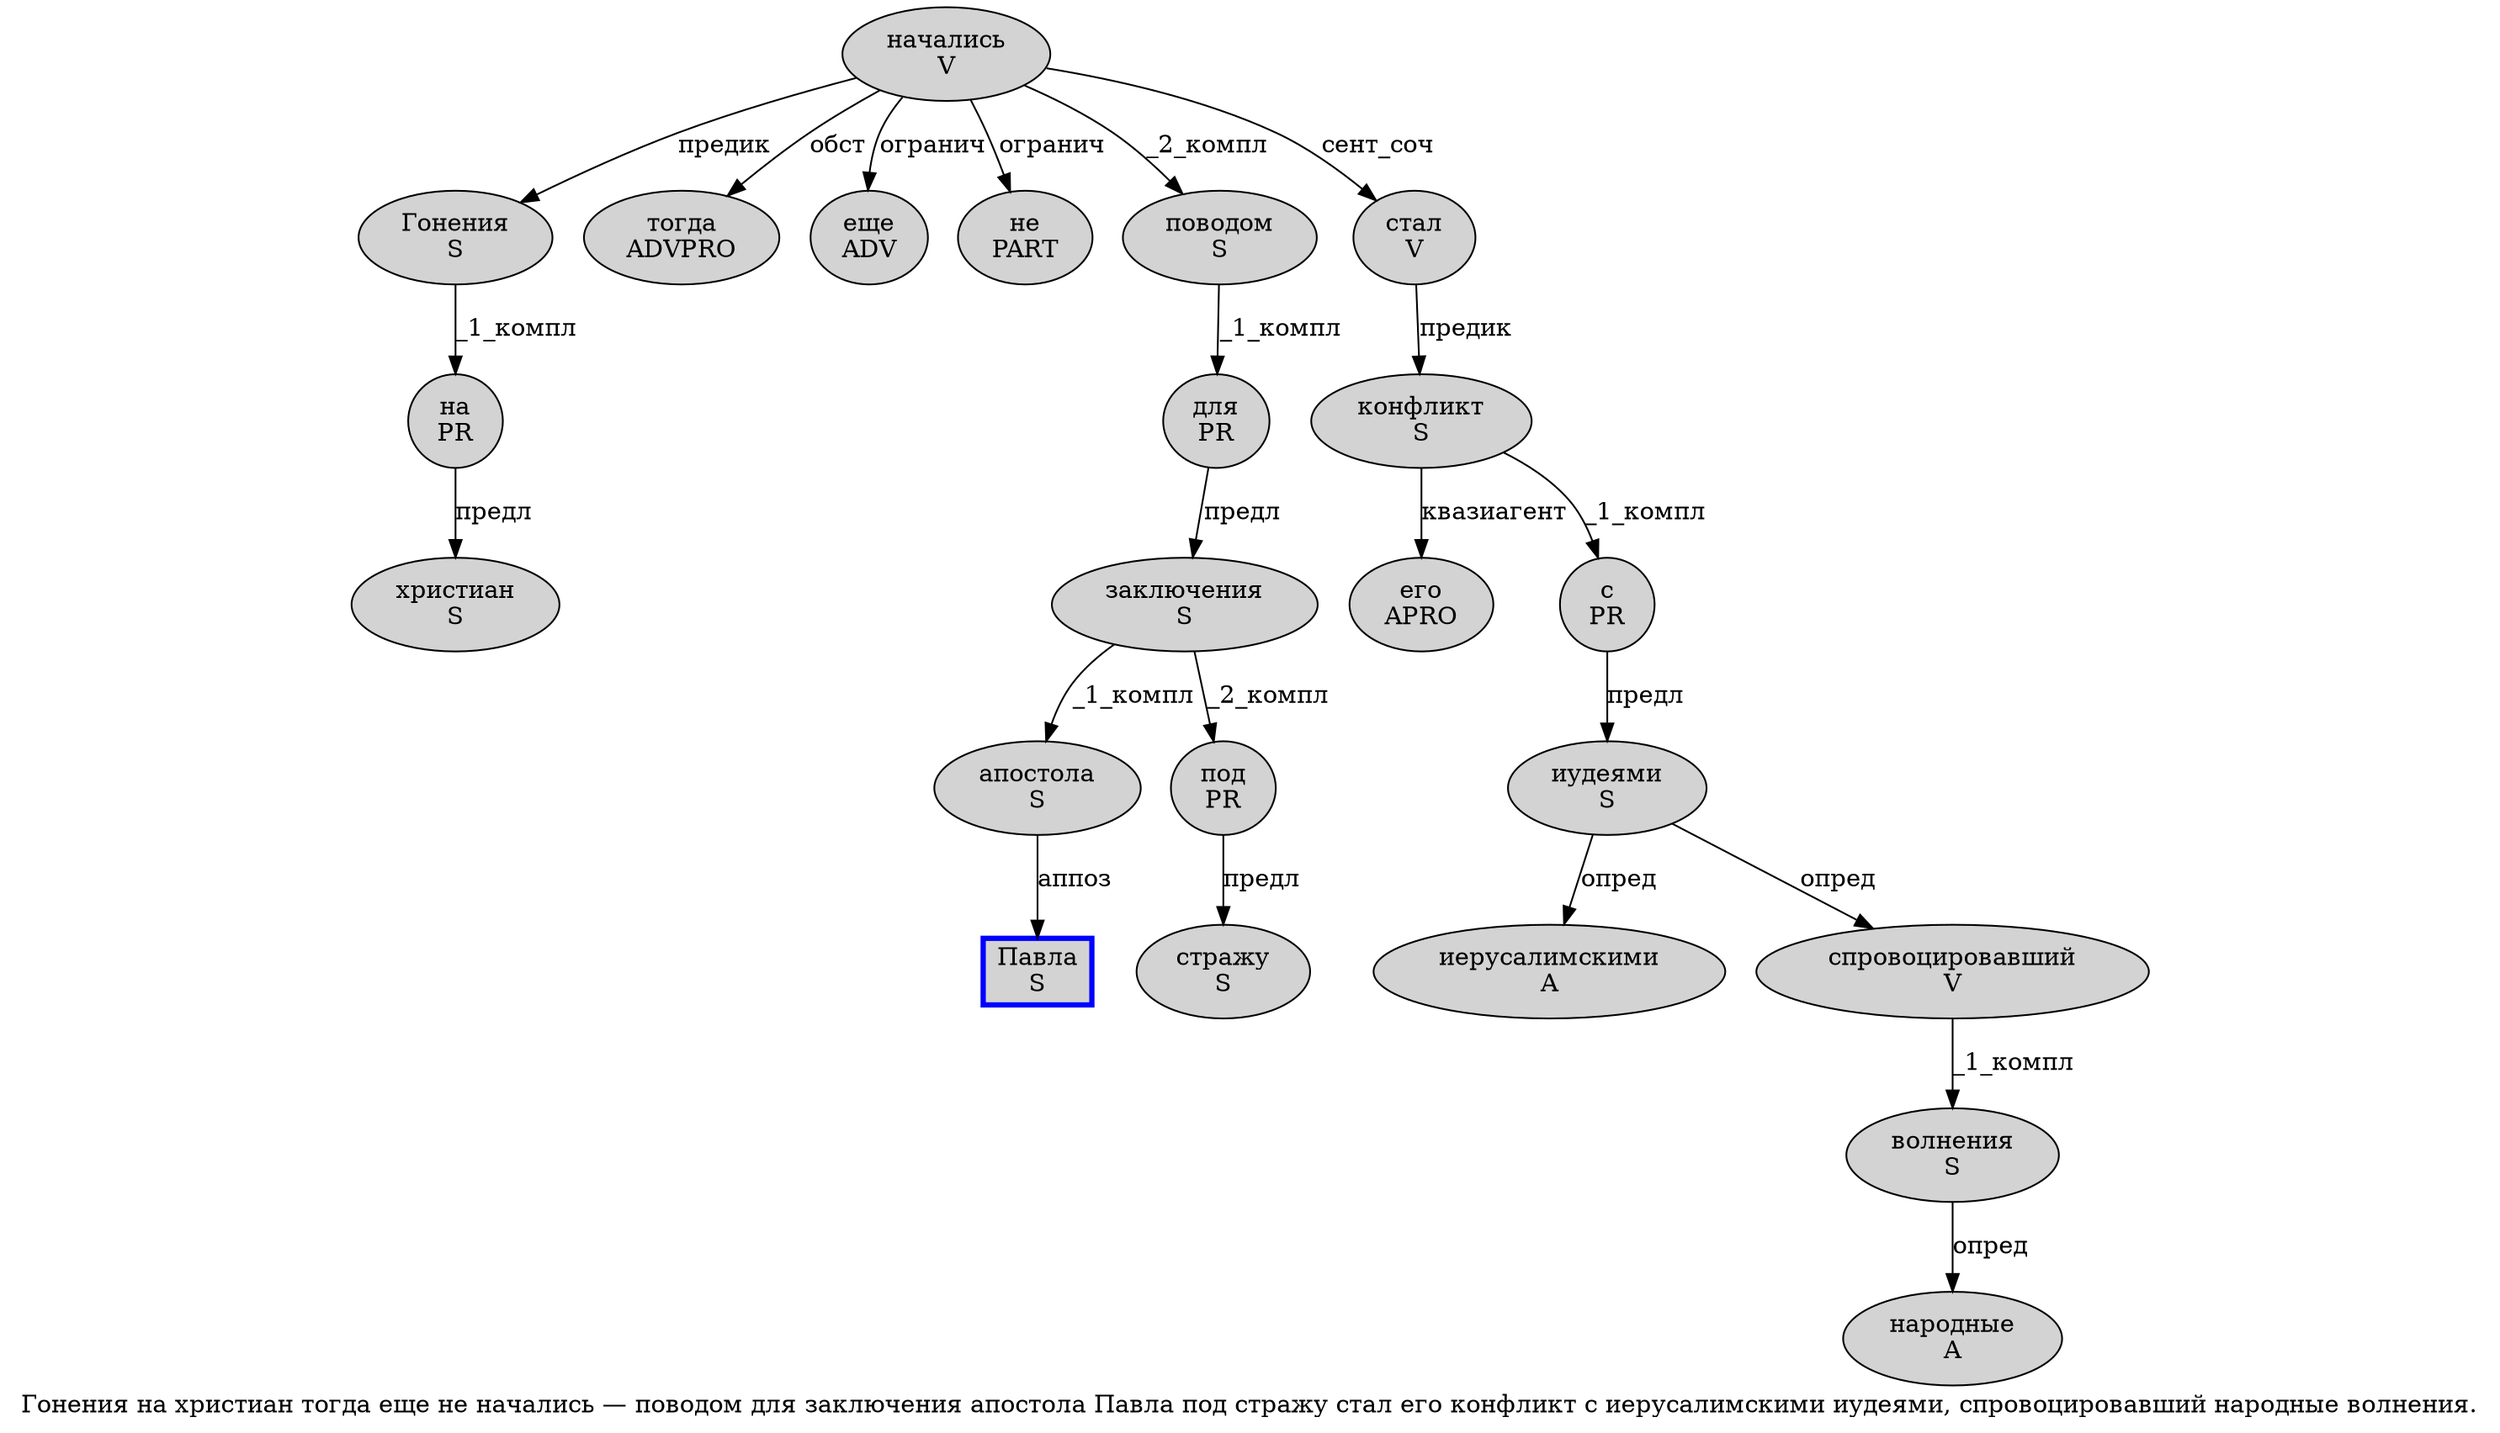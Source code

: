 digraph SENTENCE_394 {
	graph [label="Гонения на христиан тогда еще не начались — поводом для заключения апостола Павла под стражу стал его конфликт с иерусалимскими иудеями, спровоцировавший народные волнения."]
	node [style=filled]
		0 [label="Гонения
S" color="" fillcolor=lightgray penwidth=1 shape=ellipse]
		1 [label="на
PR" color="" fillcolor=lightgray penwidth=1 shape=ellipse]
		2 [label="христиан
S" color="" fillcolor=lightgray penwidth=1 shape=ellipse]
		3 [label="тогда
ADVPRO" color="" fillcolor=lightgray penwidth=1 shape=ellipse]
		4 [label="еще
ADV" color="" fillcolor=lightgray penwidth=1 shape=ellipse]
		5 [label="не
PART" color="" fillcolor=lightgray penwidth=1 shape=ellipse]
		6 [label="начались
V" color="" fillcolor=lightgray penwidth=1 shape=ellipse]
		8 [label="поводом
S" color="" fillcolor=lightgray penwidth=1 shape=ellipse]
		9 [label="для
PR" color="" fillcolor=lightgray penwidth=1 shape=ellipse]
		10 [label="заключения
S" color="" fillcolor=lightgray penwidth=1 shape=ellipse]
		11 [label="апостола
S" color="" fillcolor=lightgray penwidth=1 shape=ellipse]
		12 [label="Павла
S" color=blue fillcolor=lightgray penwidth=3 shape=box]
		13 [label="под
PR" color="" fillcolor=lightgray penwidth=1 shape=ellipse]
		14 [label="стражу
S" color="" fillcolor=lightgray penwidth=1 shape=ellipse]
		15 [label="стал
V" color="" fillcolor=lightgray penwidth=1 shape=ellipse]
		16 [label="его
APRO" color="" fillcolor=lightgray penwidth=1 shape=ellipse]
		17 [label="конфликт
S" color="" fillcolor=lightgray penwidth=1 shape=ellipse]
		18 [label="с
PR" color="" fillcolor=lightgray penwidth=1 shape=ellipse]
		19 [label="иерусалимскими
A" color="" fillcolor=lightgray penwidth=1 shape=ellipse]
		20 [label="иудеями
S" color="" fillcolor=lightgray penwidth=1 shape=ellipse]
		22 [label="спровоцировавший
V" color="" fillcolor=lightgray penwidth=1 shape=ellipse]
		23 [label="народные
A" color="" fillcolor=lightgray penwidth=1 shape=ellipse]
		24 [label="волнения
S" color="" fillcolor=lightgray penwidth=1 shape=ellipse]
			13 -> 14 [label="предл"]
			8 -> 9 [label="_1_компл"]
			22 -> 24 [label="_1_компл"]
			17 -> 16 [label="квазиагент"]
			17 -> 18 [label="_1_компл"]
			20 -> 19 [label="опред"]
			20 -> 22 [label="опред"]
			10 -> 11 [label="_1_компл"]
			10 -> 13 [label="_2_компл"]
			1 -> 2 [label="предл"]
			0 -> 1 [label="_1_компл"]
			9 -> 10 [label="предл"]
			6 -> 0 [label="предик"]
			6 -> 3 [label="обст"]
			6 -> 4 [label="огранич"]
			6 -> 5 [label="огранич"]
			6 -> 8 [label="_2_компл"]
			6 -> 15 [label="сент_соч"]
			15 -> 17 [label="предик"]
			24 -> 23 [label="опред"]
			11 -> 12 [label="аппоз"]
			18 -> 20 [label="предл"]
}